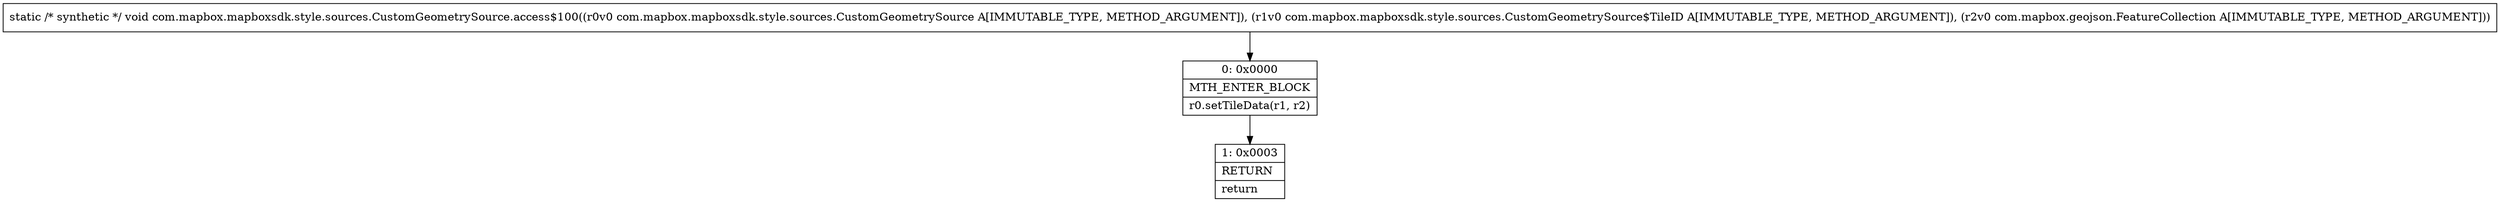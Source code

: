 digraph "CFG forcom.mapbox.mapboxsdk.style.sources.CustomGeometrySource.access$100(Lcom\/mapbox\/mapboxsdk\/style\/sources\/CustomGeometrySource;Lcom\/mapbox\/mapboxsdk\/style\/sources\/CustomGeometrySource$TileID;Lcom\/mapbox\/geojson\/FeatureCollection;)V" {
Node_0 [shape=record,label="{0\:\ 0x0000|MTH_ENTER_BLOCK\l|r0.setTileData(r1, r2)\l}"];
Node_1 [shape=record,label="{1\:\ 0x0003|RETURN\l|return\l}"];
MethodNode[shape=record,label="{static \/* synthetic *\/ void com.mapbox.mapboxsdk.style.sources.CustomGeometrySource.access$100((r0v0 com.mapbox.mapboxsdk.style.sources.CustomGeometrySource A[IMMUTABLE_TYPE, METHOD_ARGUMENT]), (r1v0 com.mapbox.mapboxsdk.style.sources.CustomGeometrySource$TileID A[IMMUTABLE_TYPE, METHOD_ARGUMENT]), (r2v0 com.mapbox.geojson.FeatureCollection A[IMMUTABLE_TYPE, METHOD_ARGUMENT])) }"];
MethodNode -> Node_0;
Node_0 -> Node_1;
}

